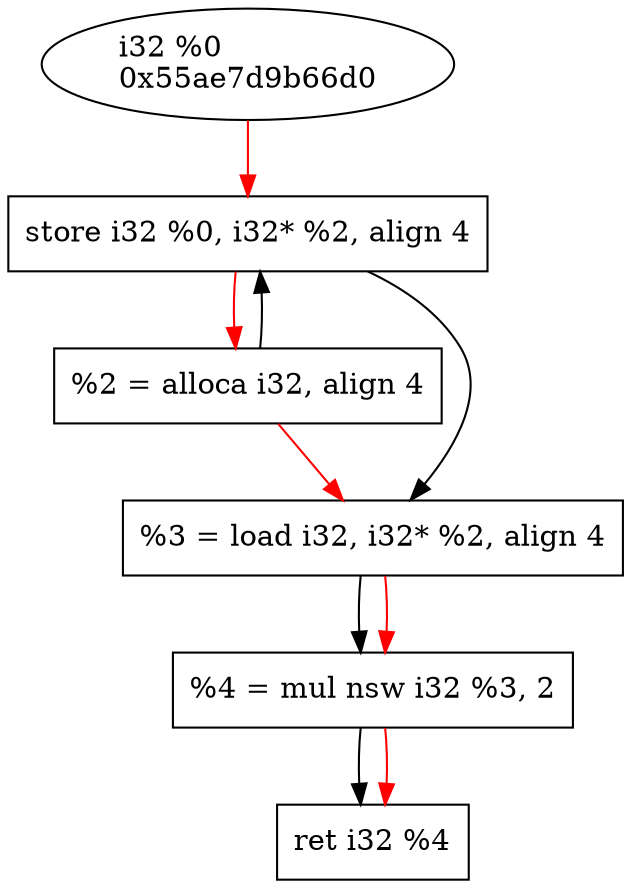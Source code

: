 digraph "DFG for'fool2' function" {
	Node0x55ae7d9b66d0[shape=ellipse, label="i32 %0\l0x55ae7d9b66d0"];
	Node0x55ae7d9b6e90[shape=record, label="  store i32 %0, i32* %2, align 4"];
	Node0x55ae7d9b67a8[shape=record, label="  %2 = alloca i32, align 4"];
	Node0x55ae7d9b6ef8[shape=record, label="  %3 = load i32, i32* %2, align 4"];
	Node0x55ae7d9b6fa0[shape=record, label="  %4 = mul nsw i32 %3, 2"];
	Node0x55ae7d9b7048[shape=record, label="  ret i32 %4"];
	Node0x55ae7d9b67a8 -> Node0x55ae7d9b6e90
	Node0x55ae7d9b6e90 -> Node0x55ae7d9b6ef8
	Node0x55ae7d9b6ef8 -> Node0x55ae7d9b6fa0
	Node0x55ae7d9b6fa0 -> Node0x55ae7d9b7048
edge [color=red]
	Node0x55ae7d9b66d0 -> Node0x55ae7d9b6e90
	Node0x55ae7d9b6e90 -> Node0x55ae7d9b67a8
	Node0x55ae7d9b67a8 -> Node0x55ae7d9b6ef8
	Node0x55ae7d9b6ef8 -> Node0x55ae7d9b6fa0
	Node0x55ae7d9b6fa0 -> Node0x55ae7d9b7048
}
